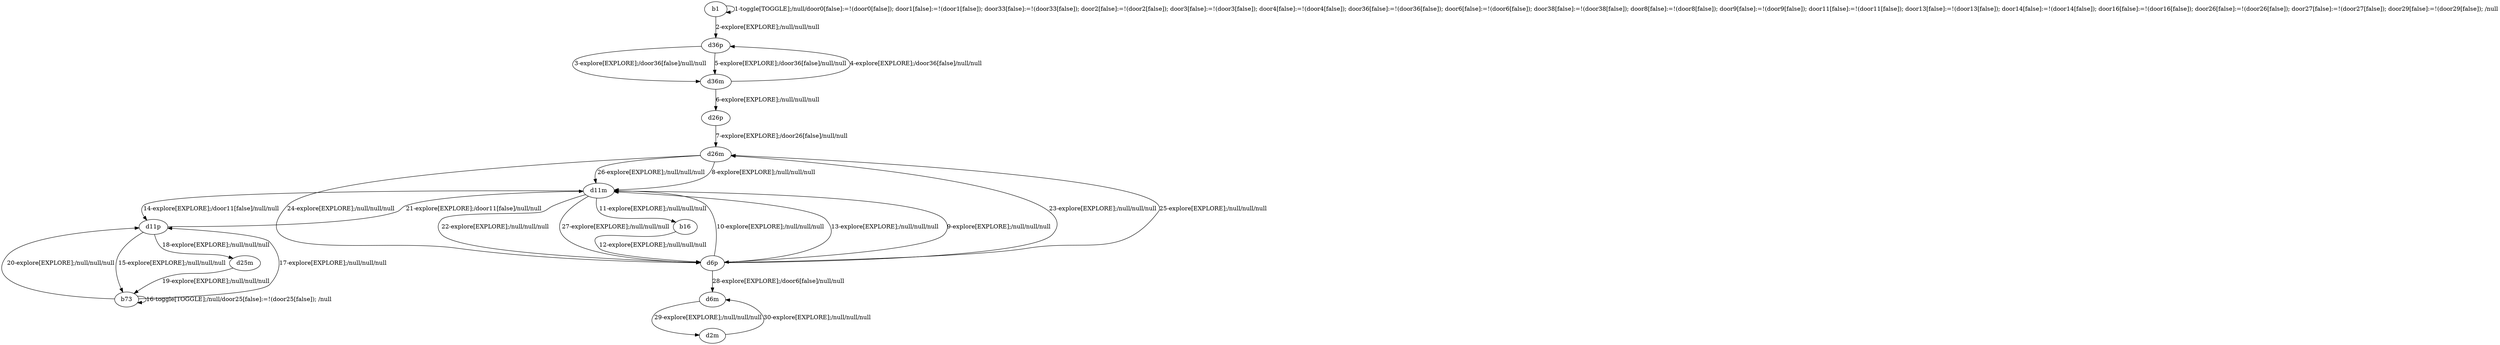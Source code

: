 # Total number of goals covered by this test: 1
# d2m --> d6m

digraph g {
"b1" -> "b1" [label = "1-toggle[TOGGLE];/null/door0[false]:=!(door0[false]); door1[false]:=!(door1[false]); door33[false]:=!(door33[false]); door2[false]:=!(door2[false]); door3[false]:=!(door3[false]); door4[false]:=!(door4[false]); door36[false]:=!(door36[false]); door6[false]:=!(door6[false]); door38[false]:=!(door38[false]); door8[false]:=!(door8[false]); door9[false]:=!(door9[false]); door11[false]:=!(door11[false]); door13[false]:=!(door13[false]); door14[false]:=!(door14[false]); door16[false]:=!(door16[false]); door26[false]:=!(door26[false]); door27[false]:=!(door27[false]); door29[false]:=!(door29[false]); /null"];
"b1" -> "d36p" [label = "2-explore[EXPLORE];/null/null/null"];
"d36p" -> "d36m" [label = "3-explore[EXPLORE];/door36[false]/null/null"];
"d36m" -> "d36p" [label = "4-explore[EXPLORE];/door36[false]/null/null"];
"d36p" -> "d36m" [label = "5-explore[EXPLORE];/door36[false]/null/null"];
"d36m" -> "d26p" [label = "6-explore[EXPLORE];/null/null/null"];
"d26p" -> "d26m" [label = "7-explore[EXPLORE];/door26[false]/null/null"];
"d26m" -> "d11m" [label = "8-explore[EXPLORE];/null/null/null"];
"d11m" -> "d6p" [label = "9-explore[EXPLORE];/null/null/null"];
"d6p" -> "d11m" [label = "10-explore[EXPLORE];/null/null/null"];
"d11m" -> "b16" [label = "11-explore[EXPLORE];/null/null/null"];
"b16" -> "d6p" [label = "12-explore[EXPLORE];/null/null/null"];
"d6p" -> "d11m" [label = "13-explore[EXPLORE];/null/null/null"];
"d11m" -> "d11p" [label = "14-explore[EXPLORE];/door11[false]/null/null"];
"d11p" -> "b73" [label = "15-explore[EXPLORE];/null/null/null"];
"b73" -> "b73" [label = "16-toggle[TOGGLE];/null/door25[false]:=!(door25[false]); /null"];
"b73" -> "d11p" [label = "17-explore[EXPLORE];/null/null/null"];
"d11p" -> "d25m" [label = "18-explore[EXPLORE];/null/null/null"];
"d25m" -> "b73" [label = "19-explore[EXPLORE];/null/null/null"];
"b73" -> "d11p" [label = "20-explore[EXPLORE];/null/null/null"];
"d11p" -> "d11m" [label = "21-explore[EXPLORE];/door11[false]/null/null"];
"d11m" -> "d6p" [label = "22-explore[EXPLORE];/null/null/null"];
"d6p" -> "d26m" [label = "23-explore[EXPLORE];/null/null/null"];
"d26m" -> "d6p" [label = "24-explore[EXPLORE];/null/null/null"];
"d6p" -> "d26m" [label = "25-explore[EXPLORE];/null/null/null"];
"d26m" -> "d11m" [label = "26-explore[EXPLORE];/null/null/null"];
"d11m" -> "d6p" [label = "27-explore[EXPLORE];/null/null/null"];
"d6p" -> "d6m" [label = "28-explore[EXPLORE];/door6[false]/null/null"];
"d6m" -> "d2m" [label = "29-explore[EXPLORE];/null/null/null"];
"d2m" -> "d6m" [label = "30-explore[EXPLORE];/null/null/null"];
}